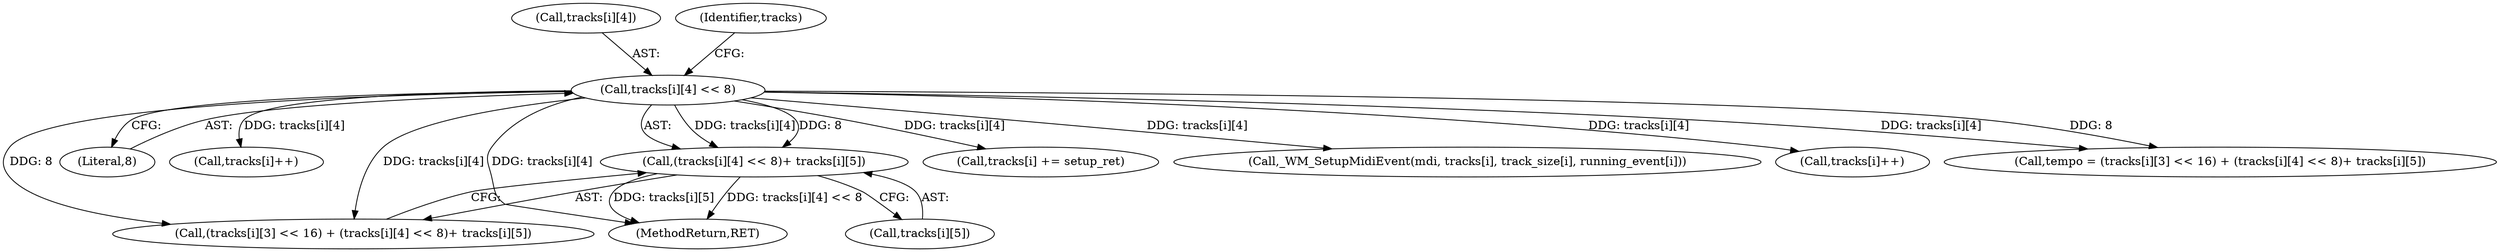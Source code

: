 digraph "0_wildmidi_660b513d99bced8783a4a5984ac2f742c74ebbdd_1@array" {
"1001282" [label="(Call,(tracks[i][4] << 8)+ tracks[i][5])"];
"1001283" [label="(Call,tracks[i][4] << 8)"];
"1001284" [label="(Call,tracks[i][4])"];
"1001289" [label="(Literal,8)"];
"1001353" [label="(Call,tracks[i]++)"];
"1001533" [label="(MethodReturn,RET)"];
"1001283" [label="(Call,tracks[i][4] << 8)"];
"1001290" [label="(Call,tracks[i][5])"];
"1001274" [label="(Call,(tracks[i][3] << 16) + (tracks[i][4] << 8)+ tracks[i][5])"];
"1001306" [label="(Call,tracks[i] += setup_ret)"];
"1001282" [label="(Call,(tracks[i][4] << 8)+ tracks[i][5])"];
"1001292" [label="(Identifier,tracks)"];
"1001147" [label="(Call,_WM_SetupMidiEvent(mdi, tracks[i], track_size[i], running_event[i]))"];
"1001396" [label="(Call,tracks[i]++)"];
"1001272" [label="(Call,tempo = (tracks[i][3] << 16) + (tracks[i][4] << 8)+ tracks[i][5])"];
"1001282" -> "1001274"  [label="AST: "];
"1001282" -> "1001290"  [label="CFG: "];
"1001283" -> "1001282"  [label="AST: "];
"1001290" -> "1001282"  [label="AST: "];
"1001274" -> "1001282"  [label="CFG: "];
"1001282" -> "1001533"  [label="DDG: tracks[i][4] << 8"];
"1001282" -> "1001533"  [label="DDG: tracks[i][5]"];
"1001283" -> "1001282"  [label="DDG: tracks[i][4]"];
"1001283" -> "1001282"  [label="DDG: 8"];
"1001283" -> "1001289"  [label="CFG: "];
"1001284" -> "1001283"  [label="AST: "];
"1001289" -> "1001283"  [label="AST: "];
"1001292" -> "1001283"  [label="CFG: "];
"1001283" -> "1001533"  [label="DDG: tracks[i][4]"];
"1001283" -> "1001147"  [label="DDG: tracks[i][4]"];
"1001283" -> "1001272"  [label="DDG: tracks[i][4]"];
"1001283" -> "1001272"  [label="DDG: 8"];
"1001283" -> "1001274"  [label="DDG: tracks[i][4]"];
"1001283" -> "1001274"  [label="DDG: 8"];
"1001283" -> "1001306"  [label="DDG: tracks[i][4]"];
"1001283" -> "1001353"  [label="DDG: tracks[i][4]"];
"1001283" -> "1001396"  [label="DDG: tracks[i][4]"];
}
